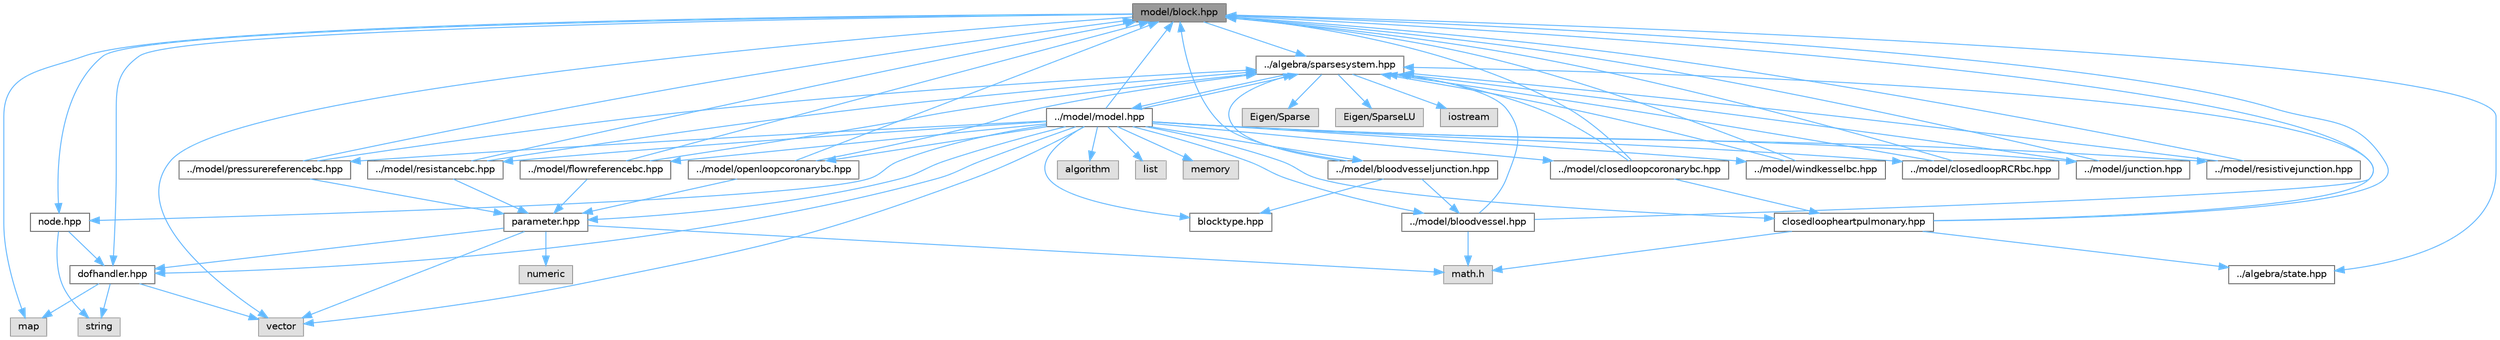 digraph "model/block.hpp"
{
 // LATEX_PDF_SIZE
  bgcolor="transparent";
  edge [fontname=Helvetica,fontsize=10,labelfontname=Helvetica,labelfontsize=10];
  node [fontname=Helvetica,fontsize=10,shape=box,height=0.2,width=0.4];
  Node1 [label="model/block.hpp",height=0.2,width=0.4,color="gray40", fillcolor="grey60", style="filled", fontcolor="black",tooltip="MODEL::Block source file."];
  Node1 -> Node2 [color="steelblue1",style="solid"];
  Node2 [label="map",height=0.2,width=0.4,color="grey60", fillcolor="#E0E0E0", style="filled",tooltip=" "];
  Node1 -> Node3 [color="steelblue1",style="solid"];
  Node3 [label="vector",height=0.2,width=0.4,color="grey60", fillcolor="#E0E0E0", style="filled",tooltip=" "];
  Node1 -> Node4 [color="steelblue1",style="solid"];
  Node4 [label="../algebra/sparsesystem.hpp",height=0.2,width=0.4,color="grey40", fillcolor="white", style="filled",URL="$sparsesystem_8hpp.html",tooltip="ALGEBRA::SparseSystem source file."];
  Node4 -> Node5 [color="steelblue1",style="solid"];
  Node5 [label="Eigen/Sparse",height=0.2,width=0.4,color="grey60", fillcolor="#E0E0E0", style="filled",tooltip=" "];
  Node4 -> Node6 [color="steelblue1",style="solid"];
  Node6 [label="Eigen/SparseLU",height=0.2,width=0.4,color="grey60", fillcolor="#E0E0E0", style="filled",tooltip=" "];
  Node4 -> Node7 [color="steelblue1",style="solid"];
  Node7 [label="iostream",height=0.2,width=0.4,color="grey60", fillcolor="#E0E0E0", style="filled",tooltip=" "];
  Node4 -> Node8 [color="steelblue1",style="solid"];
  Node8 [label="../model/model.hpp",height=0.2,width=0.4,color="grey40", fillcolor="white", style="filled",URL="$model_8hpp.html",tooltip="MODEL::Model source file."];
  Node8 -> Node9 [color="steelblue1",style="solid"];
  Node9 [label="algorithm",height=0.2,width=0.4,color="grey60", fillcolor="#E0E0E0", style="filled",tooltip=" "];
  Node8 -> Node10 [color="steelblue1",style="solid"];
  Node10 [label="list",height=0.2,width=0.4,color="grey60", fillcolor="#E0E0E0", style="filled",tooltip=" "];
  Node8 -> Node11 [color="steelblue1",style="solid"];
  Node11 [label="memory",height=0.2,width=0.4,color="grey60", fillcolor="#E0E0E0", style="filled",tooltip=" "];
  Node8 -> Node3 [color="steelblue1",style="solid"];
  Node8 -> Node4 [color="steelblue1",style="solid"];
  Node8 -> Node12 [color="steelblue1",style="solid"];
  Node12 [label="../model/bloodvessel.hpp",height=0.2,width=0.4,color="grey40", fillcolor="white", style="filled",URL="$bloodvessel_8hpp.html",tooltip="MODEL::BloodVessel source file."];
  Node12 -> Node13 [color="steelblue1",style="solid"];
  Node13 [label="math.h",height=0.2,width=0.4,color="grey60", fillcolor="#E0E0E0", style="filled",tooltip=" "];
  Node12 -> Node4 [color="steelblue1",style="solid"];
  Node12 -> Node1 [color="steelblue1",style="solid"];
  Node8 -> Node14 [color="steelblue1",style="solid"];
  Node14 [label="../model/bloodvesseljunction.hpp",height=0.2,width=0.4,color="grey40", fillcolor="white", style="filled",URL="$bloodvesseljunction_8hpp.html",tooltip="MODEL::BloodVesselJunction source file."];
  Node14 -> Node4 [color="steelblue1",style="solid"];
  Node14 -> Node1 [color="steelblue1",style="solid"];
  Node14 -> Node15 [color="steelblue1",style="solid"];
  Node15 [label="blocktype.hpp",height=0.2,width=0.4,color="grey40", fillcolor="white", style="filled",URL="$blocktype_8hpp.html",tooltip="MODEL::BlockType source file."];
  Node14 -> Node12 [color="steelblue1",style="solid"];
  Node8 -> Node16 [color="steelblue1",style="solid"];
  Node16 [label="../model/closedloopRCRbc.hpp",height=0.2,width=0.4,color="grey40", fillcolor="white", style="filled",URL="$closedloop_r_c_rbc_8hpp.html",tooltip="MODEL::ClosedLoopRCRBC source file."];
  Node16 -> Node4 [color="steelblue1",style="solid"];
  Node16 -> Node1 [color="steelblue1",style="solid"];
  Node8 -> Node17 [color="steelblue1",style="solid"];
  Node17 [label="../model/closedloopcoronarybc.hpp",height=0.2,width=0.4,color="grey40", fillcolor="white", style="filled",URL="$closedloopcoronarybc_8hpp.html",tooltip="MODEL::ClosedLoopCoronaryBC source file."];
  Node17 -> Node4 [color="steelblue1",style="solid"];
  Node17 -> Node1 [color="steelblue1",style="solid"];
  Node17 -> Node18 [color="steelblue1",style="solid"];
  Node18 [label="closedloopheartpulmonary.hpp",height=0.2,width=0.4,color="grey40", fillcolor="white", style="filled",URL="$closedloopheartpulmonary_8hpp.html",tooltip="MODEL::ClosedLoopHeartPulmonary source file."];
  Node18 -> Node13 [color="steelblue1",style="solid"];
  Node18 -> Node4 [color="steelblue1",style="solid"];
  Node18 -> Node19 [color="steelblue1",style="solid"];
  Node19 [label="../algebra/state.hpp",height=0.2,width=0.4,color="grey40", fillcolor="white", style="filled",URL="$state_8hpp.html",tooltip="ALGEBRA::State source file."];
  Node18 -> Node1 [color="steelblue1",style="solid"];
  Node8 -> Node18 [color="steelblue1",style="solid"];
  Node8 -> Node20 [color="steelblue1",style="solid"];
  Node20 [label="../model/flowreferencebc.hpp",height=0.2,width=0.4,color="grey40", fillcolor="white", style="filled",URL="$flowreferencebc_8hpp.html",tooltip="MODEL::FlowReferenceBC source file."];
  Node20 -> Node4 [color="steelblue1",style="solid"];
  Node20 -> Node1 [color="steelblue1",style="solid"];
  Node20 -> Node21 [color="steelblue1",style="solid"];
  Node21 [label="parameter.hpp",height=0.2,width=0.4,color="grey40", fillcolor="white", style="filled",URL="$parameter_8hpp.html",tooltip="MODEL::Parameter source file."];
  Node21 -> Node13 [color="steelblue1",style="solid"];
  Node21 -> Node22 [color="steelblue1",style="solid"];
  Node22 [label="numeric",height=0.2,width=0.4,color="grey60", fillcolor="#E0E0E0", style="filled",tooltip=" "];
  Node21 -> Node3 [color="steelblue1",style="solid"];
  Node21 -> Node23 [color="steelblue1",style="solid"];
  Node23 [label="dofhandler.hpp",height=0.2,width=0.4,color="grey40", fillcolor="white", style="filled",URL="$dofhandler_8hpp.html",tooltip="MODEL::DOFHandler source file."];
  Node23 -> Node2 [color="steelblue1",style="solid"];
  Node23 -> Node24 [color="steelblue1",style="solid"];
  Node24 [label="string",height=0.2,width=0.4,color="grey60", fillcolor="#E0E0E0", style="filled",tooltip=" "];
  Node23 -> Node3 [color="steelblue1",style="solid"];
  Node8 -> Node25 [color="steelblue1",style="solid"];
  Node25 [label="../model/junction.hpp",height=0.2,width=0.4,color="grey40", fillcolor="white", style="filled",URL="$junction_8hpp.html",tooltip="MODEL::Junction source file."];
  Node25 -> Node4 [color="steelblue1",style="solid"];
  Node25 -> Node1 [color="steelblue1",style="solid"];
  Node8 -> Node26 [color="steelblue1",style="solid"];
  Node26 [label="../model/openloopcoronarybc.hpp",height=0.2,width=0.4,color="grey40", fillcolor="white", style="filled",URL="$openloopcoronarybc_8hpp.html",tooltip="MODEL::OpenLoopCoronaryBC source file."];
  Node26 -> Node4 [color="steelblue1",style="solid"];
  Node26 -> Node1 [color="steelblue1",style="solid"];
  Node26 -> Node21 [color="steelblue1",style="solid"];
  Node8 -> Node27 [color="steelblue1",style="solid"];
  Node27 [label="../model/pressurereferencebc.hpp",height=0.2,width=0.4,color="grey40", fillcolor="white", style="filled",URL="$pressurereferencebc_8hpp.html",tooltip="MODEL::PressureReferenceBC source file."];
  Node27 -> Node4 [color="steelblue1",style="solid"];
  Node27 -> Node1 [color="steelblue1",style="solid"];
  Node27 -> Node21 [color="steelblue1",style="solid"];
  Node8 -> Node28 [color="steelblue1",style="solid"];
  Node28 [label="../model/resistancebc.hpp",height=0.2,width=0.4,color="grey40", fillcolor="white", style="filled",URL="$resistancebc_8hpp.html",tooltip="MODEL::ResistanceBC source file."];
  Node28 -> Node4 [color="steelblue1",style="solid"];
  Node28 -> Node1 [color="steelblue1",style="solid"];
  Node28 -> Node21 [color="steelblue1",style="solid"];
  Node8 -> Node29 [color="steelblue1",style="solid"];
  Node29 [label="../model/resistivejunction.hpp",height=0.2,width=0.4,color="grey40", fillcolor="white", style="filled",URL="$resistivejunction_8hpp.html",tooltip="MODEL::ResistiveJunction source file."];
  Node29 -> Node4 [color="steelblue1",style="solid"];
  Node29 -> Node1 [color="steelblue1",style="solid"];
  Node8 -> Node30 [color="steelblue1",style="solid"];
  Node30 [label="../model/windkesselbc.hpp",height=0.2,width=0.4,color="grey40", fillcolor="white", style="filled",URL="$windkesselbc_8hpp.html",tooltip="MODEL::WindkesselBC source file."];
  Node30 -> Node4 [color="steelblue1",style="solid"];
  Node30 -> Node1 [color="steelblue1",style="solid"];
  Node8 -> Node1 [color="steelblue1",style="solid"];
  Node8 -> Node15 [color="steelblue1",style="solid"];
  Node8 -> Node23 [color="steelblue1",style="solid"];
  Node8 -> Node31 [color="steelblue1",style="solid"];
  Node31 [label="node.hpp",height=0.2,width=0.4,color="grey40", fillcolor="white", style="filled",URL="$node_8hpp.html",tooltip="MODEL::Node source file."];
  Node31 -> Node24 [color="steelblue1",style="solid"];
  Node31 -> Node23 [color="steelblue1",style="solid"];
  Node8 -> Node21 [color="steelblue1",style="solid"];
  Node1 -> Node19 [color="steelblue1",style="solid"];
  Node1 -> Node23 [color="steelblue1",style="solid"];
  Node1 -> Node31 [color="steelblue1",style="solid"];
}
